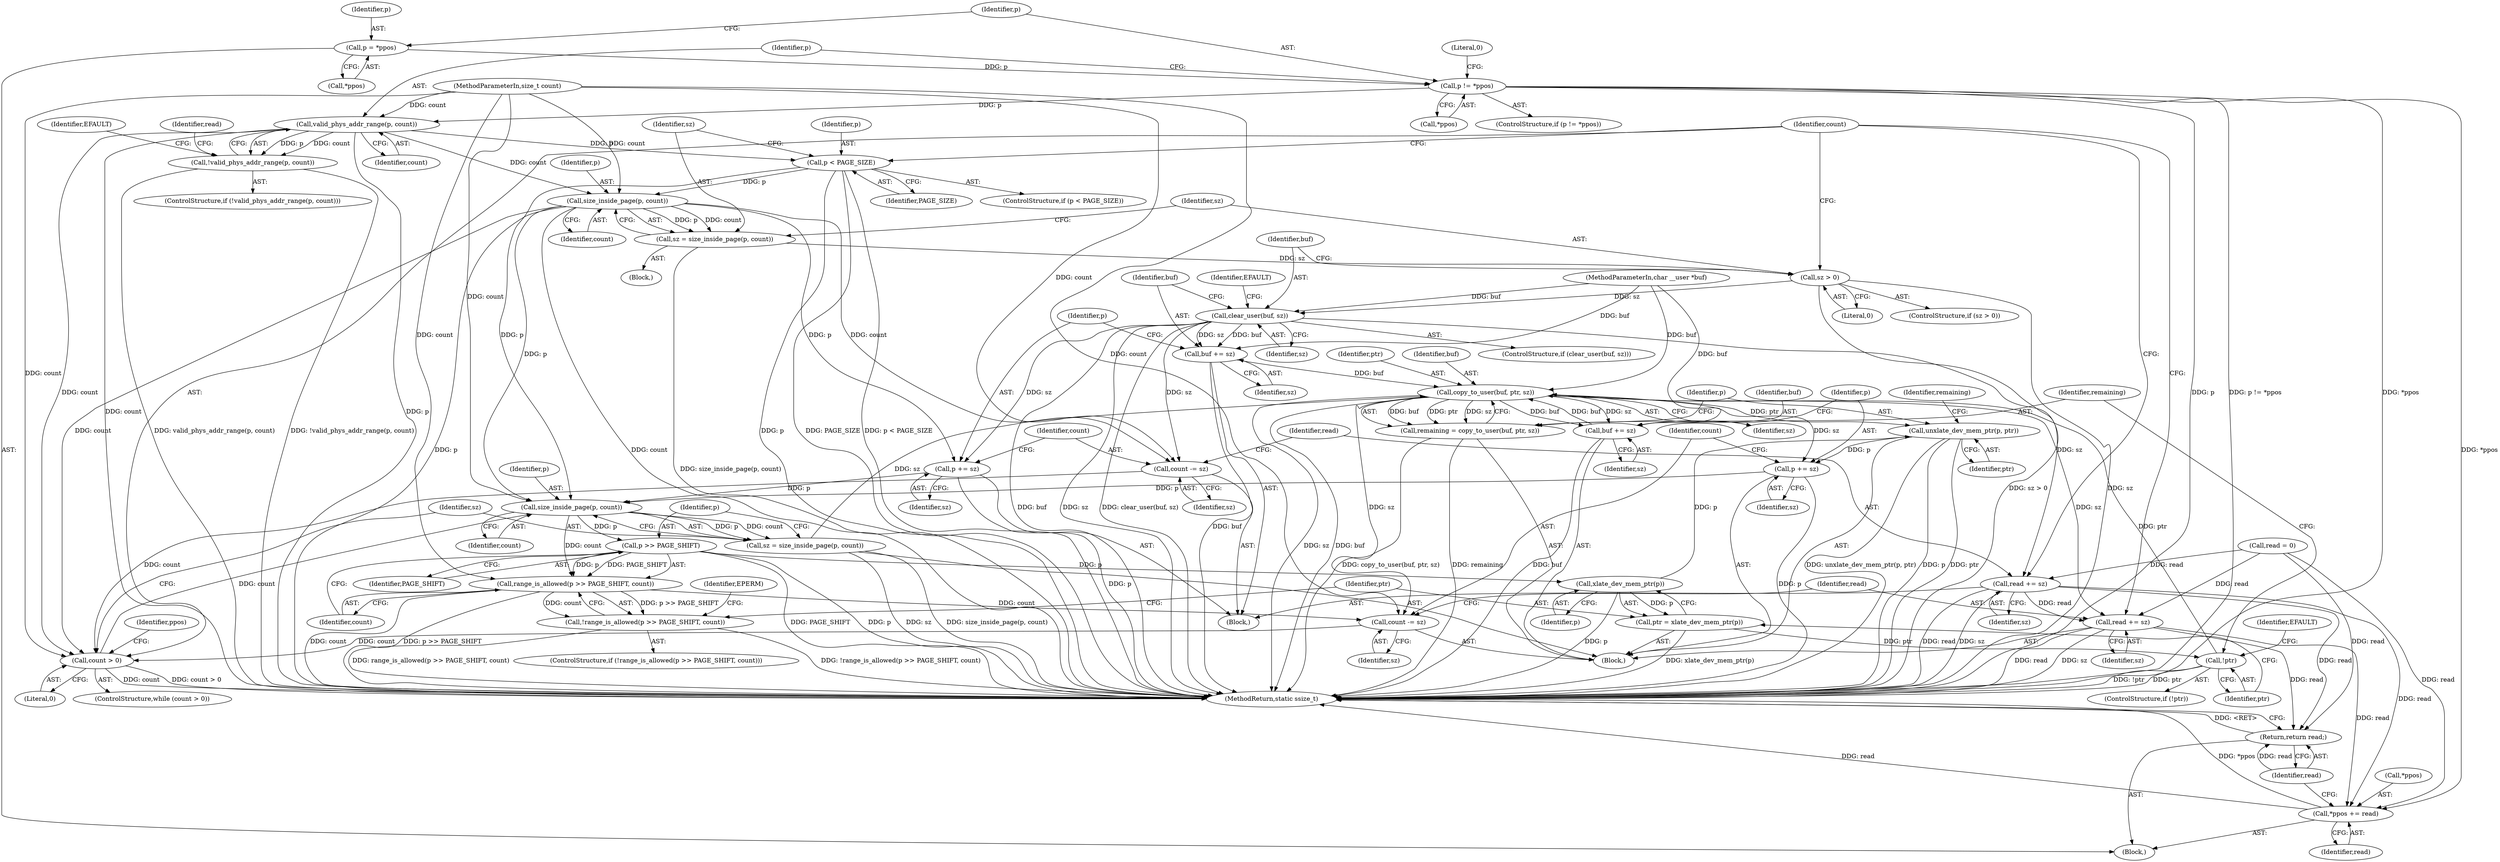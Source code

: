 digraph "1_linux_a4866aa812518ed1a37d8ea0c881dc946409de94_0@pointer" {
"1000117" [label="(Call,p != *ppos)"];
"1000109" [label="(Call,p = *ppos)"];
"1000125" [label="(Call,valid_phys_addr_range(p, count))"];
"1000124" [label="(Call,!valid_phys_addr_range(p, count))"];
"1000135" [label="(Call,p < PAGE_SIZE)"];
"1000141" [label="(Call,size_inside_page(p, count))"];
"1000139" [label="(Call,sz = size_inside_page(p, count))"];
"1000145" [label="(Call,sz > 0)"];
"1000150" [label="(Call,clear_user(buf, sz))"];
"1000156" [label="(Call,buf += sz)"];
"1000201" [label="(Call,copy_to_user(buf, ptr, sz))"];
"1000199" [label="(Call,remaining = copy_to_user(buf, ptr, sz))"];
"1000205" [label="(Call,unxlate_dev_mem_ptr(p, ptr))"];
"1000216" [label="(Call,p += sz)"];
"1000176" [label="(Call,size_inside_page(p, count))"];
"1000174" [label="(Call,sz = size_inside_page(p, count))"];
"1000182" [label="(Call,p >> PAGE_SHIFT)"];
"1000181" [label="(Call,range_is_allowed(p >> PAGE_SHIFT, count))"];
"1000180" [label="(Call,!range_is_allowed(p >> PAGE_SHIFT, count))"];
"1000219" [label="(Call,count -= sz)"];
"1000169" [label="(Call,count > 0)"];
"1000191" [label="(Call,xlate_dev_mem_ptr(p))"];
"1000189" [label="(Call,ptr = xlate_dev_mem_ptr(p))"];
"1000194" [label="(Call,!ptr)"];
"1000213" [label="(Call,buf += sz)"];
"1000222" [label="(Call,read += sz)"];
"1000225" [label="(Call,*ppos += read)"];
"1000229" [label="(Return,return read;)"];
"1000159" [label="(Call,p += sz)"];
"1000162" [label="(Call,count -= sz)"];
"1000165" [label="(Call,read += sz)"];
"1000205" [label="(Call,unxlate_dev_mem_ptr(p, ptr))"];
"1000142" [label="(Identifier,p)"];
"1000148" [label="(Block,)"];
"1000195" [label="(Identifier,ptr)"];
"1000227" [label="(Identifier,ppos)"];
"1000217" [label="(Identifier,p)"];
"1000185" [label="(Identifier,count)"];
"1000110" [label="(Identifier,p)"];
"1000155" [label="(Identifier,EFAULT)"];
"1000169" [label="(Call,count > 0)"];
"1000218" [label="(Identifier,sz)"];
"1000152" [label="(Identifier,sz)"];
"1000219" [label="(Call,count -= sz)"];
"1000161" [label="(Identifier,sz)"];
"1000177" [label="(Identifier,p)"];
"1000131" [label="(Call,read = 0)"];
"1000204" [label="(Identifier,sz)"];
"1000107" [label="(Block,)"];
"1000207" [label="(Identifier,ptr)"];
"1000191" [label="(Call,xlate_dev_mem_ptr(p))"];
"1000124" [label="(Call,!valid_phys_addr_range(p, count))"];
"1000147" [label="(Literal,0)"];
"1000167" [label="(Identifier,sz)"];
"1000157" [label="(Identifier,buf)"];
"1000172" [label="(Block,)"];
"1000190" [label="(Identifier,ptr)"];
"1000193" [label="(ControlStructure,if (!ptr))"];
"1000176" [label="(Call,size_inside_page(p, count))"];
"1000182" [label="(Call,p >> PAGE_SHIFT)"];
"1000203" [label="(Identifier,ptr)"];
"1000139" [label="(Call,sz = size_inside_page(p, count))"];
"1000171" [label="(Literal,0)"];
"1000225" [label="(Call,*ppos += read)"];
"1000162" [label="(Call,count -= sz)"];
"1000200" [label="(Identifier,remaining)"];
"1000104" [label="(MethodParameterIn,char __user *buf)"];
"1000150" [label="(Call,clear_user(buf, sz))"];
"1000160" [label="(Identifier,p)"];
"1000164" [label="(Identifier,sz)"];
"1000222" [label="(Call,read += sz)"];
"1000165" [label="(Call,read += sz)"];
"1000221" [label="(Identifier,sz)"];
"1000199" [label="(Call,remaining = copy_to_user(buf, ptr, sz))"];
"1000146" [label="(Identifier,sz)"];
"1000194" [label="(Call,!ptr)"];
"1000130" [label="(Identifier,EFAULT)"];
"1000188" [label="(Identifier,EPERM)"];
"1000168" [label="(ControlStructure,while (count > 0))"];
"1000119" [label="(Call,*ppos)"];
"1000122" [label="(Literal,0)"];
"1000226" [label="(Call,*ppos)"];
"1000170" [label="(Identifier,count)"];
"1000206" [label="(Identifier,p)"];
"1000159" [label="(Call,p += sz)"];
"1000192" [label="(Identifier,p)"];
"1000140" [label="(Identifier,sz)"];
"1000209" [label="(Identifier,remaining)"];
"1000145" [label="(Call,sz > 0)"];
"1000181" [label="(Call,range_is_allowed(p >> PAGE_SHIFT, count))"];
"1000180" [label="(Call,!range_is_allowed(p >> PAGE_SHIFT, count))"];
"1000125" [label="(Call,valid_phys_addr_range(p, count))"];
"1000116" [label="(ControlStructure,if (p != *ppos))"];
"1000137" [label="(Identifier,PAGE_SIZE)"];
"1000127" [label="(Identifier,count)"];
"1000118" [label="(Identifier,p)"];
"1000215" [label="(Identifier,sz)"];
"1000231" [label="(MethodReturn,static ssize_t)"];
"1000198" [label="(Identifier,EFAULT)"];
"1000105" [label="(MethodParameterIn,size_t count)"];
"1000230" [label="(Identifier,read)"];
"1000158" [label="(Identifier,sz)"];
"1000126" [label="(Identifier,p)"];
"1000214" [label="(Identifier,buf)"];
"1000135" [label="(Call,p < PAGE_SIZE)"];
"1000201" [label="(Call,copy_to_user(buf, ptr, sz))"];
"1000220" [label="(Identifier,count)"];
"1000189" [label="(Call,ptr = xlate_dev_mem_ptr(p))"];
"1000228" [label="(Identifier,read)"];
"1000138" [label="(Block,)"];
"1000175" [label="(Identifier,sz)"];
"1000117" [label="(Call,p != *ppos)"];
"1000149" [label="(ControlStructure,if (clear_user(buf, sz)))"];
"1000229" [label="(Return,return read;)"];
"1000109" [label="(Call,p = *ppos)"];
"1000163" [label="(Identifier,count)"];
"1000216" [label="(Call,p += sz)"];
"1000179" [label="(ControlStructure,if (!range_is_allowed(p >> PAGE_SHIFT, count)))"];
"1000224" [label="(Identifier,sz)"];
"1000174" [label="(Call,sz = size_inside_page(p, count))"];
"1000166" [label="(Identifier,read)"];
"1000202" [label="(Identifier,buf)"];
"1000178" [label="(Identifier,count)"];
"1000213" [label="(Call,buf += sz)"];
"1000151" [label="(Identifier,buf)"];
"1000144" [label="(ControlStructure,if (sz > 0))"];
"1000143" [label="(Identifier,count)"];
"1000132" [label="(Identifier,read)"];
"1000141" [label="(Call,size_inside_page(p, count))"];
"1000156" [label="(Call,buf += sz)"];
"1000123" [label="(ControlStructure,if (!valid_phys_addr_range(p, count)))"];
"1000184" [label="(Identifier,PAGE_SHIFT)"];
"1000223" [label="(Identifier,read)"];
"1000136" [label="(Identifier,p)"];
"1000183" [label="(Identifier,p)"];
"1000134" [label="(ControlStructure,if (p < PAGE_SIZE))"];
"1000111" [label="(Call,*ppos)"];
"1000117" -> "1000116"  [label="AST: "];
"1000117" -> "1000119"  [label="CFG: "];
"1000118" -> "1000117"  [label="AST: "];
"1000119" -> "1000117"  [label="AST: "];
"1000122" -> "1000117"  [label="CFG: "];
"1000126" -> "1000117"  [label="CFG: "];
"1000117" -> "1000231"  [label="DDG: p"];
"1000117" -> "1000231"  [label="DDG: p != *ppos"];
"1000117" -> "1000231"  [label="DDG: *ppos"];
"1000109" -> "1000117"  [label="DDG: p"];
"1000117" -> "1000125"  [label="DDG: p"];
"1000117" -> "1000225"  [label="DDG: *ppos"];
"1000109" -> "1000107"  [label="AST: "];
"1000109" -> "1000111"  [label="CFG: "];
"1000110" -> "1000109"  [label="AST: "];
"1000111" -> "1000109"  [label="AST: "];
"1000118" -> "1000109"  [label="CFG: "];
"1000125" -> "1000124"  [label="AST: "];
"1000125" -> "1000127"  [label="CFG: "];
"1000126" -> "1000125"  [label="AST: "];
"1000127" -> "1000125"  [label="AST: "];
"1000124" -> "1000125"  [label="CFG: "];
"1000125" -> "1000231"  [label="DDG: p"];
"1000125" -> "1000231"  [label="DDG: count"];
"1000125" -> "1000124"  [label="DDG: p"];
"1000125" -> "1000124"  [label="DDG: count"];
"1000105" -> "1000125"  [label="DDG: count"];
"1000125" -> "1000135"  [label="DDG: p"];
"1000125" -> "1000141"  [label="DDG: count"];
"1000125" -> "1000169"  [label="DDG: count"];
"1000124" -> "1000123"  [label="AST: "];
"1000130" -> "1000124"  [label="CFG: "];
"1000132" -> "1000124"  [label="CFG: "];
"1000124" -> "1000231"  [label="DDG: valid_phys_addr_range(p, count)"];
"1000124" -> "1000231"  [label="DDG: !valid_phys_addr_range(p, count)"];
"1000135" -> "1000134"  [label="AST: "];
"1000135" -> "1000137"  [label="CFG: "];
"1000136" -> "1000135"  [label="AST: "];
"1000137" -> "1000135"  [label="AST: "];
"1000140" -> "1000135"  [label="CFG: "];
"1000170" -> "1000135"  [label="CFG: "];
"1000135" -> "1000231"  [label="DDG: p < PAGE_SIZE"];
"1000135" -> "1000231"  [label="DDG: p"];
"1000135" -> "1000231"  [label="DDG: PAGE_SIZE"];
"1000135" -> "1000141"  [label="DDG: p"];
"1000135" -> "1000176"  [label="DDG: p"];
"1000141" -> "1000139"  [label="AST: "];
"1000141" -> "1000143"  [label="CFG: "];
"1000142" -> "1000141"  [label="AST: "];
"1000143" -> "1000141"  [label="AST: "];
"1000139" -> "1000141"  [label="CFG: "];
"1000141" -> "1000231"  [label="DDG: p"];
"1000141" -> "1000231"  [label="DDG: count"];
"1000141" -> "1000139"  [label="DDG: p"];
"1000141" -> "1000139"  [label="DDG: count"];
"1000105" -> "1000141"  [label="DDG: count"];
"1000141" -> "1000159"  [label="DDG: p"];
"1000141" -> "1000162"  [label="DDG: count"];
"1000141" -> "1000169"  [label="DDG: count"];
"1000141" -> "1000176"  [label="DDG: p"];
"1000139" -> "1000138"  [label="AST: "];
"1000140" -> "1000139"  [label="AST: "];
"1000146" -> "1000139"  [label="CFG: "];
"1000139" -> "1000231"  [label="DDG: size_inside_page(p, count)"];
"1000139" -> "1000145"  [label="DDG: sz"];
"1000145" -> "1000144"  [label="AST: "];
"1000145" -> "1000147"  [label="CFG: "];
"1000146" -> "1000145"  [label="AST: "];
"1000147" -> "1000145"  [label="AST: "];
"1000151" -> "1000145"  [label="CFG: "];
"1000170" -> "1000145"  [label="CFG: "];
"1000145" -> "1000231"  [label="DDG: sz > 0"];
"1000145" -> "1000231"  [label="DDG: sz"];
"1000145" -> "1000150"  [label="DDG: sz"];
"1000150" -> "1000149"  [label="AST: "];
"1000150" -> "1000152"  [label="CFG: "];
"1000151" -> "1000150"  [label="AST: "];
"1000152" -> "1000150"  [label="AST: "];
"1000155" -> "1000150"  [label="CFG: "];
"1000157" -> "1000150"  [label="CFG: "];
"1000150" -> "1000231"  [label="DDG: buf"];
"1000150" -> "1000231"  [label="DDG: sz"];
"1000150" -> "1000231"  [label="DDG: clear_user(buf, sz)"];
"1000104" -> "1000150"  [label="DDG: buf"];
"1000150" -> "1000156"  [label="DDG: sz"];
"1000150" -> "1000156"  [label="DDG: buf"];
"1000150" -> "1000159"  [label="DDG: sz"];
"1000150" -> "1000162"  [label="DDG: sz"];
"1000150" -> "1000165"  [label="DDG: sz"];
"1000156" -> "1000148"  [label="AST: "];
"1000156" -> "1000158"  [label="CFG: "];
"1000157" -> "1000156"  [label="AST: "];
"1000158" -> "1000156"  [label="AST: "];
"1000160" -> "1000156"  [label="CFG: "];
"1000156" -> "1000231"  [label="DDG: buf"];
"1000104" -> "1000156"  [label="DDG: buf"];
"1000156" -> "1000201"  [label="DDG: buf"];
"1000201" -> "1000199"  [label="AST: "];
"1000201" -> "1000204"  [label="CFG: "];
"1000202" -> "1000201"  [label="AST: "];
"1000203" -> "1000201"  [label="AST: "];
"1000204" -> "1000201"  [label="AST: "];
"1000199" -> "1000201"  [label="CFG: "];
"1000201" -> "1000231"  [label="DDG: sz"];
"1000201" -> "1000231"  [label="DDG: buf"];
"1000201" -> "1000199"  [label="DDG: buf"];
"1000201" -> "1000199"  [label="DDG: ptr"];
"1000201" -> "1000199"  [label="DDG: sz"];
"1000213" -> "1000201"  [label="DDG: buf"];
"1000104" -> "1000201"  [label="DDG: buf"];
"1000194" -> "1000201"  [label="DDG: ptr"];
"1000174" -> "1000201"  [label="DDG: sz"];
"1000201" -> "1000205"  [label="DDG: ptr"];
"1000201" -> "1000213"  [label="DDG: sz"];
"1000201" -> "1000213"  [label="DDG: buf"];
"1000201" -> "1000216"  [label="DDG: sz"];
"1000201" -> "1000219"  [label="DDG: sz"];
"1000201" -> "1000222"  [label="DDG: sz"];
"1000199" -> "1000172"  [label="AST: "];
"1000200" -> "1000199"  [label="AST: "];
"1000206" -> "1000199"  [label="CFG: "];
"1000199" -> "1000231"  [label="DDG: copy_to_user(buf, ptr, sz)"];
"1000199" -> "1000231"  [label="DDG: remaining"];
"1000205" -> "1000172"  [label="AST: "];
"1000205" -> "1000207"  [label="CFG: "];
"1000206" -> "1000205"  [label="AST: "];
"1000207" -> "1000205"  [label="AST: "];
"1000209" -> "1000205"  [label="CFG: "];
"1000205" -> "1000231"  [label="DDG: p"];
"1000205" -> "1000231"  [label="DDG: ptr"];
"1000205" -> "1000231"  [label="DDG: unxlate_dev_mem_ptr(p, ptr)"];
"1000191" -> "1000205"  [label="DDG: p"];
"1000205" -> "1000216"  [label="DDG: p"];
"1000216" -> "1000172"  [label="AST: "];
"1000216" -> "1000218"  [label="CFG: "];
"1000217" -> "1000216"  [label="AST: "];
"1000218" -> "1000216"  [label="AST: "];
"1000220" -> "1000216"  [label="CFG: "];
"1000216" -> "1000231"  [label="DDG: p"];
"1000216" -> "1000176"  [label="DDG: p"];
"1000176" -> "1000174"  [label="AST: "];
"1000176" -> "1000178"  [label="CFG: "];
"1000177" -> "1000176"  [label="AST: "];
"1000178" -> "1000176"  [label="AST: "];
"1000174" -> "1000176"  [label="CFG: "];
"1000176" -> "1000174"  [label="DDG: p"];
"1000176" -> "1000174"  [label="DDG: count"];
"1000159" -> "1000176"  [label="DDG: p"];
"1000169" -> "1000176"  [label="DDG: count"];
"1000105" -> "1000176"  [label="DDG: count"];
"1000176" -> "1000182"  [label="DDG: p"];
"1000176" -> "1000181"  [label="DDG: count"];
"1000174" -> "1000172"  [label="AST: "];
"1000175" -> "1000174"  [label="AST: "];
"1000183" -> "1000174"  [label="CFG: "];
"1000174" -> "1000231"  [label="DDG: size_inside_page(p, count)"];
"1000174" -> "1000231"  [label="DDG: sz"];
"1000182" -> "1000181"  [label="AST: "];
"1000182" -> "1000184"  [label="CFG: "];
"1000183" -> "1000182"  [label="AST: "];
"1000184" -> "1000182"  [label="AST: "];
"1000185" -> "1000182"  [label="CFG: "];
"1000182" -> "1000231"  [label="DDG: PAGE_SHIFT"];
"1000182" -> "1000231"  [label="DDG: p"];
"1000182" -> "1000181"  [label="DDG: p"];
"1000182" -> "1000181"  [label="DDG: PAGE_SHIFT"];
"1000182" -> "1000191"  [label="DDG: p"];
"1000181" -> "1000180"  [label="AST: "];
"1000181" -> "1000185"  [label="CFG: "];
"1000185" -> "1000181"  [label="AST: "];
"1000180" -> "1000181"  [label="CFG: "];
"1000181" -> "1000231"  [label="DDG: count"];
"1000181" -> "1000231"  [label="DDG: p >> PAGE_SHIFT"];
"1000181" -> "1000180"  [label="DDG: p >> PAGE_SHIFT"];
"1000181" -> "1000180"  [label="DDG: count"];
"1000105" -> "1000181"  [label="DDG: count"];
"1000181" -> "1000219"  [label="DDG: count"];
"1000180" -> "1000179"  [label="AST: "];
"1000188" -> "1000180"  [label="CFG: "];
"1000190" -> "1000180"  [label="CFG: "];
"1000180" -> "1000231"  [label="DDG: range_is_allowed(p >> PAGE_SHIFT, count)"];
"1000180" -> "1000231"  [label="DDG: !range_is_allowed(p >> PAGE_SHIFT, count)"];
"1000219" -> "1000172"  [label="AST: "];
"1000219" -> "1000221"  [label="CFG: "];
"1000220" -> "1000219"  [label="AST: "];
"1000221" -> "1000219"  [label="AST: "];
"1000223" -> "1000219"  [label="CFG: "];
"1000219" -> "1000169"  [label="DDG: count"];
"1000105" -> "1000219"  [label="DDG: count"];
"1000169" -> "1000168"  [label="AST: "];
"1000169" -> "1000171"  [label="CFG: "];
"1000170" -> "1000169"  [label="AST: "];
"1000171" -> "1000169"  [label="AST: "];
"1000175" -> "1000169"  [label="CFG: "];
"1000227" -> "1000169"  [label="CFG: "];
"1000169" -> "1000231"  [label="DDG: count > 0"];
"1000169" -> "1000231"  [label="DDG: count"];
"1000162" -> "1000169"  [label="DDG: count"];
"1000105" -> "1000169"  [label="DDG: count"];
"1000191" -> "1000189"  [label="AST: "];
"1000191" -> "1000192"  [label="CFG: "];
"1000192" -> "1000191"  [label="AST: "];
"1000189" -> "1000191"  [label="CFG: "];
"1000191" -> "1000231"  [label="DDG: p"];
"1000191" -> "1000189"  [label="DDG: p"];
"1000189" -> "1000172"  [label="AST: "];
"1000190" -> "1000189"  [label="AST: "];
"1000195" -> "1000189"  [label="CFG: "];
"1000189" -> "1000231"  [label="DDG: xlate_dev_mem_ptr(p)"];
"1000189" -> "1000194"  [label="DDG: ptr"];
"1000194" -> "1000193"  [label="AST: "];
"1000194" -> "1000195"  [label="CFG: "];
"1000195" -> "1000194"  [label="AST: "];
"1000198" -> "1000194"  [label="CFG: "];
"1000200" -> "1000194"  [label="CFG: "];
"1000194" -> "1000231"  [label="DDG: !ptr"];
"1000194" -> "1000231"  [label="DDG: ptr"];
"1000213" -> "1000172"  [label="AST: "];
"1000213" -> "1000215"  [label="CFG: "];
"1000214" -> "1000213"  [label="AST: "];
"1000215" -> "1000213"  [label="AST: "];
"1000217" -> "1000213"  [label="CFG: "];
"1000213" -> "1000231"  [label="DDG: buf"];
"1000104" -> "1000213"  [label="DDG: buf"];
"1000222" -> "1000172"  [label="AST: "];
"1000222" -> "1000224"  [label="CFG: "];
"1000223" -> "1000222"  [label="AST: "];
"1000224" -> "1000222"  [label="AST: "];
"1000170" -> "1000222"  [label="CFG: "];
"1000222" -> "1000231"  [label="DDG: read"];
"1000222" -> "1000231"  [label="DDG: sz"];
"1000131" -> "1000222"  [label="DDG: read"];
"1000165" -> "1000222"  [label="DDG: read"];
"1000222" -> "1000225"  [label="DDG: read"];
"1000222" -> "1000229"  [label="DDG: read"];
"1000225" -> "1000107"  [label="AST: "];
"1000225" -> "1000228"  [label="CFG: "];
"1000226" -> "1000225"  [label="AST: "];
"1000228" -> "1000225"  [label="AST: "];
"1000230" -> "1000225"  [label="CFG: "];
"1000225" -> "1000231"  [label="DDG: *ppos"];
"1000225" -> "1000231"  [label="DDG: read"];
"1000131" -> "1000225"  [label="DDG: read"];
"1000165" -> "1000225"  [label="DDG: read"];
"1000229" -> "1000107"  [label="AST: "];
"1000229" -> "1000230"  [label="CFG: "];
"1000230" -> "1000229"  [label="AST: "];
"1000231" -> "1000229"  [label="CFG: "];
"1000229" -> "1000231"  [label="DDG: <RET>"];
"1000230" -> "1000229"  [label="DDG: read"];
"1000131" -> "1000229"  [label="DDG: read"];
"1000165" -> "1000229"  [label="DDG: read"];
"1000159" -> "1000148"  [label="AST: "];
"1000159" -> "1000161"  [label="CFG: "];
"1000160" -> "1000159"  [label="AST: "];
"1000161" -> "1000159"  [label="AST: "];
"1000163" -> "1000159"  [label="CFG: "];
"1000159" -> "1000231"  [label="DDG: p"];
"1000162" -> "1000148"  [label="AST: "];
"1000162" -> "1000164"  [label="CFG: "];
"1000163" -> "1000162"  [label="AST: "];
"1000164" -> "1000162"  [label="AST: "];
"1000166" -> "1000162"  [label="CFG: "];
"1000105" -> "1000162"  [label="DDG: count"];
"1000165" -> "1000148"  [label="AST: "];
"1000165" -> "1000167"  [label="CFG: "];
"1000166" -> "1000165"  [label="AST: "];
"1000167" -> "1000165"  [label="AST: "];
"1000170" -> "1000165"  [label="CFG: "];
"1000165" -> "1000231"  [label="DDG: read"];
"1000165" -> "1000231"  [label="DDG: sz"];
"1000131" -> "1000165"  [label="DDG: read"];
}
